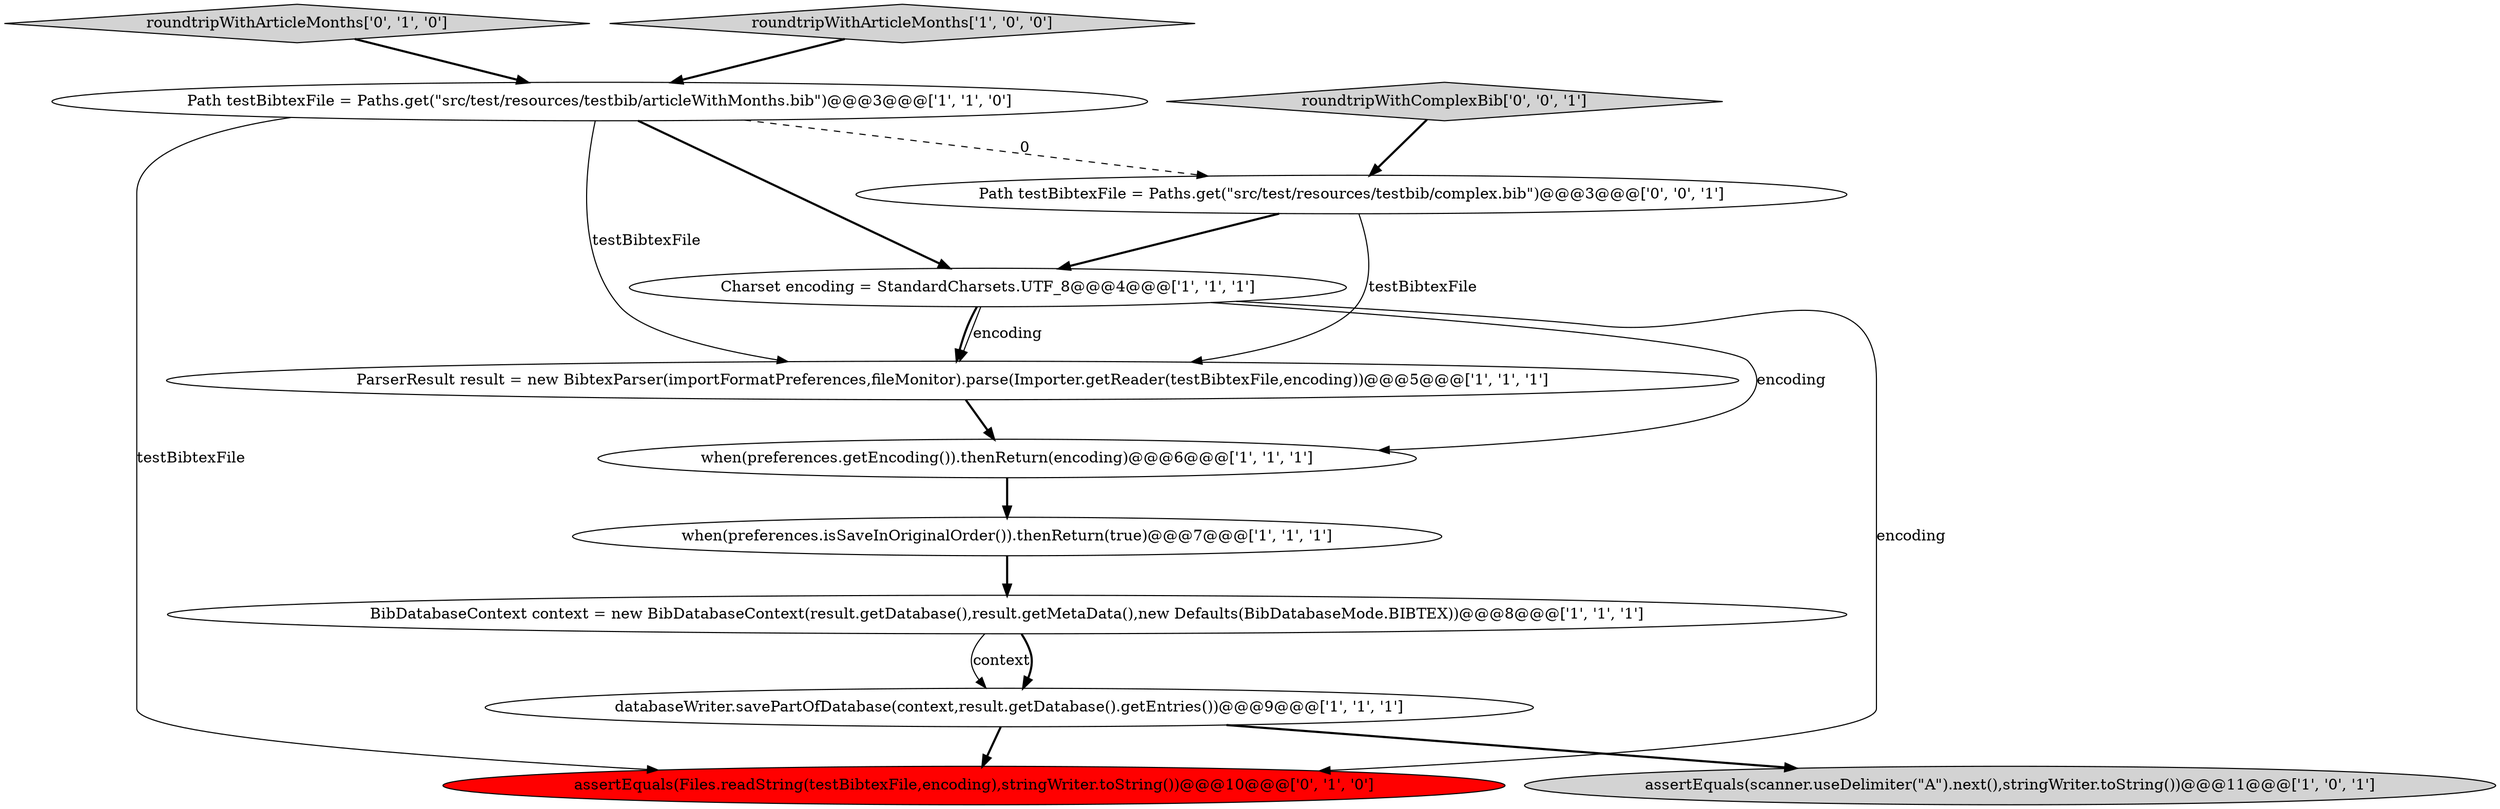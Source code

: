 digraph {
11 [style = filled, label = "roundtripWithComplexBib['0', '0', '1']", fillcolor = lightgray, shape = diamond image = "AAA0AAABBB3BBB"];
0 [style = filled, label = "Path testBibtexFile = Paths.get(\"src/test/resources/testbib/articleWithMonths.bib\")@@@3@@@['1', '1', '0']", fillcolor = white, shape = ellipse image = "AAA0AAABBB1BBB"];
10 [style = filled, label = "roundtripWithArticleMonths['0', '1', '0']", fillcolor = lightgray, shape = diamond image = "AAA0AAABBB2BBB"];
5 [style = filled, label = "ParserResult result = new BibtexParser(importFormatPreferences,fileMonitor).parse(Importer.getReader(testBibtexFile,encoding))@@@5@@@['1', '1', '1']", fillcolor = white, shape = ellipse image = "AAA0AAABBB1BBB"];
7 [style = filled, label = "when(preferences.getEncoding()).thenReturn(encoding)@@@6@@@['1', '1', '1']", fillcolor = white, shape = ellipse image = "AAA0AAABBB1BBB"];
2 [style = filled, label = "BibDatabaseContext context = new BibDatabaseContext(result.getDatabase(),result.getMetaData(),new Defaults(BibDatabaseMode.BIBTEX))@@@8@@@['1', '1', '1']", fillcolor = white, shape = ellipse image = "AAA0AAABBB1BBB"];
9 [style = filled, label = "assertEquals(Files.readString(testBibtexFile,encoding),stringWriter.toString())@@@10@@@['0', '1', '0']", fillcolor = red, shape = ellipse image = "AAA1AAABBB2BBB"];
3 [style = filled, label = "when(preferences.isSaveInOriginalOrder()).thenReturn(true)@@@7@@@['1', '1', '1']", fillcolor = white, shape = ellipse image = "AAA0AAABBB1BBB"];
1 [style = filled, label = "databaseWriter.savePartOfDatabase(context,result.getDatabase().getEntries())@@@9@@@['1', '1', '1']", fillcolor = white, shape = ellipse image = "AAA0AAABBB1BBB"];
8 [style = filled, label = "assertEquals(scanner.useDelimiter(\"\A\").next(),stringWriter.toString())@@@11@@@['1', '0', '1']", fillcolor = lightgray, shape = ellipse image = "AAA0AAABBB1BBB"];
4 [style = filled, label = "roundtripWithArticleMonths['1', '0', '0']", fillcolor = lightgray, shape = diamond image = "AAA0AAABBB1BBB"];
6 [style = filled, label = "Charset encoding = StandardCharsets.UTF_8@@@4@@@['1', '1', '1']", fillcolor = white, shape = ellipse image = "AAA0AAABBB1BBB"];
12 [style = filled, label = "Path testBibtexFile = Paths.get(\"src/test/resources/testbib/complex.bib\")@@@3@@@['0', '0', '1']", fillcolor = white, shape = ellipse image = "AAA0AAABBB3BBB"];
5->7 [style = bold, label=""];
10->0 [style = bold, label=""];
6->5 [style = bold, label=""];
2->1 [style = solid, label="context"];
12->5 [style = solid, label="testBibtexFile"];
11->12 [style = bold, label=""];
1->8 [style = bold, label=""];
0->12 [style = dashed, label="0"];
3->2 [style = bold, label=""];
12->6 [style = bold, label=""];
0->6 [style = bold, label=""];
0->9 [style = solid, label="testBibtexFile"];
2->1 [style = bold, label=""];
6->5 [style = solid, label="encoding"];
7->3 [style = bold, label=""];
1->9 [style = bold, label=""];
6->9 [style = solid, label="encoding"];
4->0 [style = bold, label=""];
6->7 [style = solid, label="encoding"];
0->5 [style = solid, label="testBibtexFile"];
}
